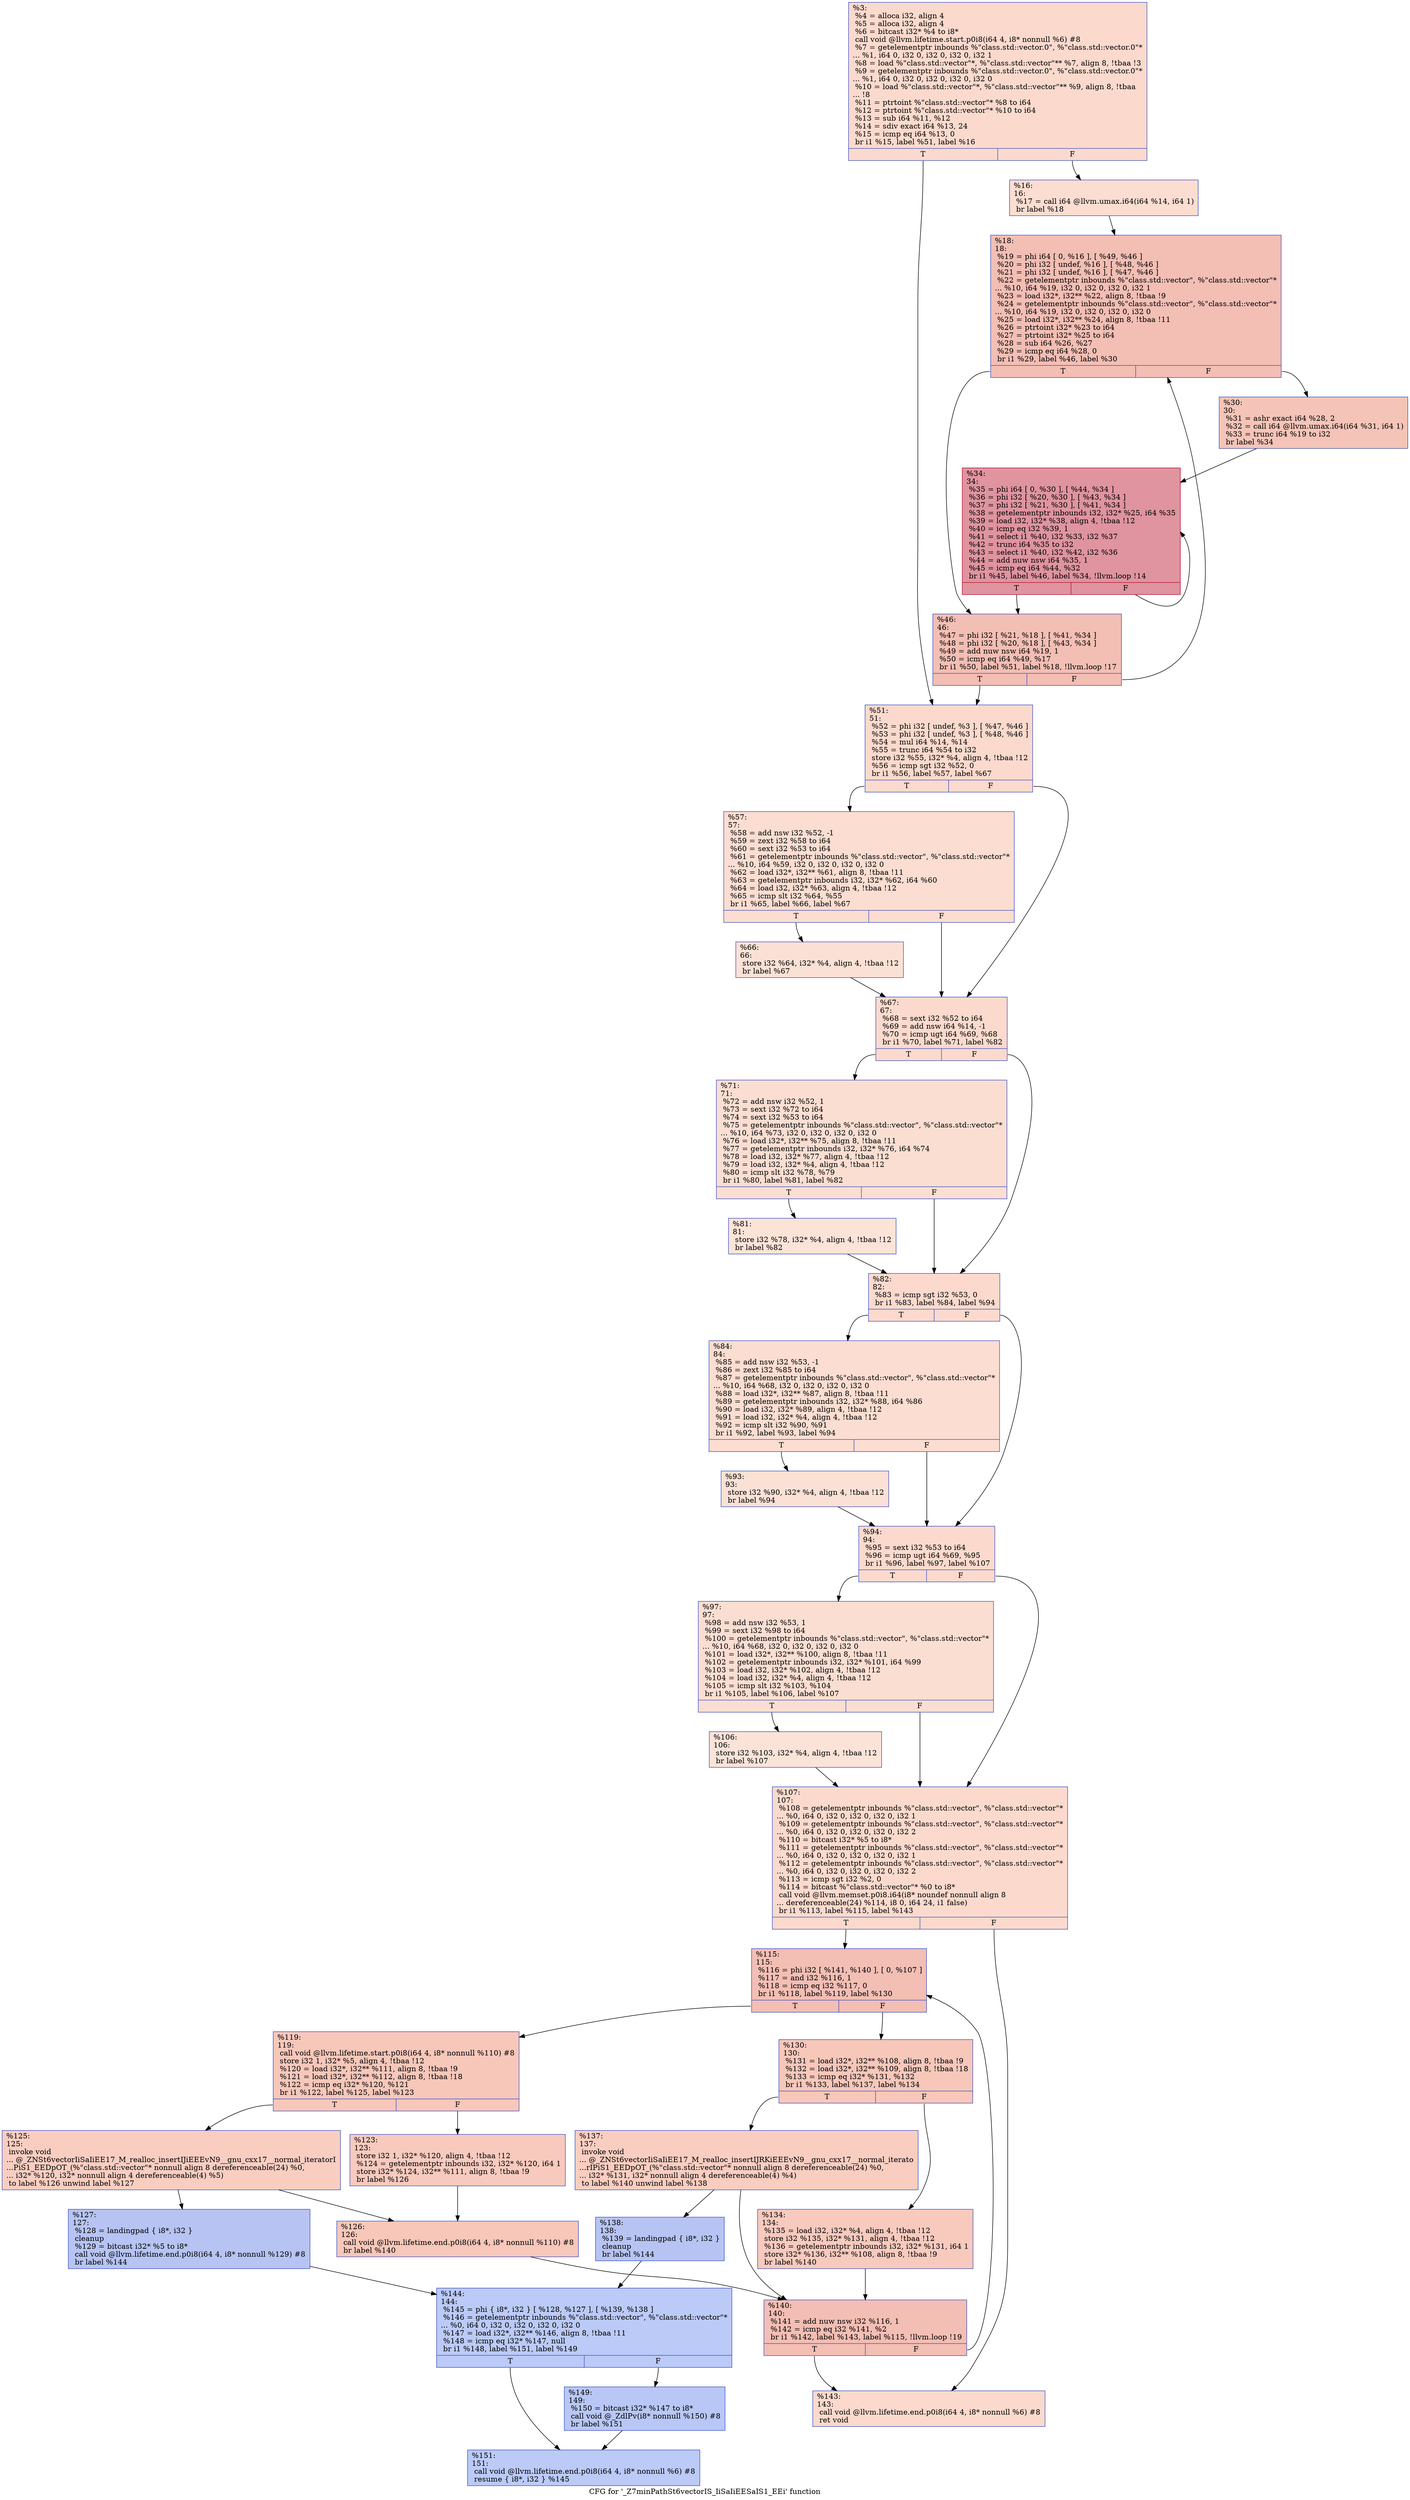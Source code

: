 digraph "CFG for '_Z7minPathSt6vectorIS_IiSaIiEESaIS1_EEi' function" {
	label="CFG for '_Z7minPathSt6vectorIS_IiSaIiEESaIS1_EEi' function";

	Node0x558b39e5a870 [shape=record,color="#3d50c3ff", style=filled, fillcolor="#f7ac8e70",label="{%3:\l  %4 = alloca i32, align 4\l  %5 = alloca i32, align 4\l  %6 = bitcast i32* %4 to i8*\l  call void @llvm.lifetime.start.p0i8(i64 4, i8* nonnull %6) #8\l  %7 = getelementptr inbounds %\"class.std::vector.0\", %\"class.std::vector.0\"*\l... %1, i64 0, i32 0, i32 0, i32 0, i32 1\l  %8 = load %\"class.std::vector\"*, %\"class.std::vector\"** %7, align 8, !tbaa !3\l  %9 = getelementptr inbounds %\"class.std::vector.0\", %\"class.std::vector.0\"*\l... %1, i64 0, i32 0, i32 0, i32 0, i32 0\l  %10 = load %\"class.std::vector\"*, %\"class.std::vector\"** %9, align 8, !tbaa\l... !8\l  %11 = ptrtoint %\"class.std::vector\"* %8 to i64\l  %12 = ptrtoint %\"class.std::vector\"* %10 to i64\l  %13 = sub i64 %11, %12\l  %14 = sdiv exact i64 %13, 24\l  %15 = icmp eq i64 %13, 0\l  br i1 %15, label %51, label %16\l|{<s0>T|<s1>F}}"];
	Node0x558b39e5a870:s0 -> Node0x558b39e5af10;
	Node0x558b39e5a870:s1 -> Node0x558b39e5c5e0;
	Node0x558b39e5c5e0 [shape=record,color="#3d50c3ff", style=filled, fillcolor="#f7b39670",label="{%16:\l16:                                               \l  %17 = call i64 @llvm.umax.i64(i64 %14, i64 1)\l  br label %18\l}"];
	Node0x558b39e5c5e0 -> Node0x558b39e5c930;
	Node0x558b39e5c930 [shape=record,color="#3d50c3ff", style=filled, fillcolor="#e36c5570",label="{%18:\l18:                                               \l  %19 = phi i64 [ 0, %16 ], [ %49, %46 ]\l  %20 = phi i32 [ undef, %16 ], [ %48, %46 ]\l  %21 = phi i32 [ undef, %16 ], [ %47, %46 ]\l  %22 = getelementptr inbounds %\"class.std::vector\", %\"class.std::vector\"*\l... %10, i64 %19, i32 0, i32 0, i32 0, i32 1\l  %23 = load i32*, i32** %22, align 8, !tbaa !9\l  %24 = getelementptr inbounds %\"class.std::vector\", %\"class.std::vector\"*\l... %10, i64 %19, i32 0, i32 0, i32 0, i32 0\l  %25 = load i32*, i32** %24, align 8, !tbaa !11\l  %26 = ptrtoint i32* %23 to i64\l  %27 = ptrtoint i32* %25 to i64\l  %28 = sub i64 %26, %27\l  %29 = icmp eq i64 %28, 0\l  br i1 %29, label %46, label %30\l|{<s0>T|<s1>F}}"];
	Node0x558b39e5c930:s0 -> Node0x558b39e5ca20;
	Node0x558b39e5c930:s1 -> Node0x558b39e5d8f0;
	Node0x558b39e5d8f0 [shape=record,color="#3d50c3ff", style=filled, fillcolor="#e97a5f70",label="{%30:\l30:                                               \l  %31 = ashr exact i64 %28, 2\l  %32 = call i64 @llvm.umax.i64(i64 %31, i64 1)\l  %33 = trunc i64 %19 to i32\l  br label %34\l}"];
	Node0x558b39e5d8f0 -> Node0x558b39e5dec0;
	Node0x558b39e5dec0 [shape=record,color="#b70d28ff", style=filled, fillcolor="#b70d2870",label="{%34:\l34:                                               \l  %35 = phi i64 [ 0, %30 ], [ %44, %34 ]\l  %36 = phi i32 [ %20, %30 ], [ %43, %34 ]\l  %37 = phi i32 [ %21, %30 ], [ %41, %34 ]\l  %38 = getelementptr inbounds i32, i32* %25, i64 %35\l  %39 = load i32, i32* %38, align 4, !tbaa !12\l  %40 = icmp eq i32 %39, 1\l  %41 = select i1 %40, i32 %33, i32 %37\l  %42 = trunc i64 %35 to i32\l  %43 = select i1 %40, i32 %42, i32 %36\l  %44 = add nuw nsw i64 %35, 1\l  %45 = icmp eq i64 %44, %32\l  br i1 %45, label %46, label %34, !llvm.loop !14\l|{<s0>T|<s1>F}}"];
	Node0x558b39e5dec0:s0 -> Node0x558b39e5ca20;
	Node0x558b39e5dec0:s1 -> Node0x558b39e5dec0;
	Node0x558b39e5ca20 [shape=record,color="#3d50c3ff", style=filled, fillcolor="#e36c5570",label="{%46:\l46:                                               \l  %47 = phi i32 [ %21, %18 ], [ %41, %34 ]\l  %48 = phi i32 [ %20, %18 ], [ %43, %34 ]\l  %49 = add nuw nsw i64 %19, 1\l  %50 = icmp eq i64 %49, %17\l  br i1 %50, label %51, label %18, !llvm.loop !17\l|{<s0>T|<s1>F}}"];
	Node0x558b39e5ca20:s0 -> Node0x558b39e5af10;
	Node0x558b39e5ca20:s1 -> Node0x558b39e5c930;
	Node0x558b39e5af10 [shape=record,color="#3d50c3ff", style=filled, fillcolor="#f7ac8e70",label="{%51:\l51:                                               \l  %52 = phi i32 [ undef, %3 ], [ %47, %46 ]\l  %53 = phi i32 [ undef, %3 ], [ %48, %46 ]\l  %54 = mul i64 %14, %14\l  %55 = trunc i64 %54 to i32\l  store i32 %55, i32* %4, align 4, !tbaa !12\l  %56 = icmp sgt i32 %52, 0\l  br i1 %56, label %57, label %67\l|{<s0>T|<s1>F}}"];
	Node0x558b39e5af10:s0 -> Node0x558b39e5f6c0;
	Node0x558b39e5af10:s1 -> Node0x558b39e5f710;
	Node0x558b39e5f6c0 [shape=record,color="#3d50c3ff", style=filled, fillcolor="#f7b39670",label="{%57:\l57:                                               \l  %58 = add nsw i32 %52, -1\l  %59 = zext i32 %58 to i64\l  %60 = sext i32 %53 to i64\l  %61 = getelementptr inbounds %\"class.std::vector\", %\"class.std::vector\"*\l... %10, i64 %59, i32 0, i32 0, i32 0, i32 0\l  %62 = load i32*, i32** %61, align 8, !tbaa !11\l  %63 = getelementptr inbounds i32, i32* %62, i64 %60\l  %64 = load i32, i32* %63, align 4, !tbaa !12\l  %65 = icmp slt i32 %64, %55\l  br i1 %65, label %66, label %67\l|{<s0>T|<s1>F}}"];
	Node0x558b39e5f6c0:s0 -> Node0x558b39e606d0;
	Node0x558b39e5f6c0:s1 -> Node0x558b39e5f710;
	Node0x558b39e606d0 [shape=record,color="#3d50c3ff", style=filled, fillcolor="#f7bca170",label="{%66:\l66:                                               \l  store i32 %64, i32* %4, align 4, !tbaa !12\l  br label %67\l}"];
	Node0x558b39e606d0 -> Node0x558b39e5f710;
	Node0x558b39e5f710 [shape=record,color="#3d50c3ff", style=filled, fillcolor="#f7ac8e70",label="{%67:\l67:                                               \l  %68 = sext i32 %52 to i64\l  %69 = add nsw i64 %14, -1\l  %70 = icmp ugt i64 %69, %68\l  br i1 %70, label %71, label %82\l|{<s0>T|<s1>F}}"];
	Node0x558b39e5f710:s0 -> Node0x558b39e60a60;
	Node0x558b39e5f710:s1 -> Node0x558b39e60ab0;
	Node0x558b39e60a60 [shape=record,color="#3d50c3ff", style=filled, fillcolor="#f7b59970",label="{%71:\l71:                                               \l  %72 = add nsw i32 %52, 1\l  %73 = sext i32 %72 to i64\l  %74 = sext i32 %53 to i64\l  %75 = getelementptr inbounds %\"class.std::vector\", %\"class.std::vector\"*\l... %10, i64 %73, i32 0, i32 0, i32 0, i32 0\l  %76 = load i32*, i32** %75, align 8, !tbaa !11\l  %77 = getelementptr inbounds i32, i32* %76, i64 %74\l  %78 = load i32, i32* %77, align 4, !tbaa !12\l  %79 = load i32, i32* %4, align 4, !tbaa !12\l  %80 = icmp slt i32 %78, %79\l  br i1 %80, label %81, label %82\l|{<s0>T|<s1>F}}"];
	Node0x558b39e60a60:s0 -> Node0x558b39e610c0;
	Node0x558b39e60a60:s1 -> Node0x558b39e60ab0;
	Node0x558b39e610c0 [shape=record,color="#3d50c3ff", style=filled, fillcolor="#f6bfa670",label="{%81:\l81:                                               \l  store i32 %78, i32* %4, align 4, !tbaa !12\l  br label %82\l}"];
	Node0x558b39e610c0 -> Node0x558b39e60ab0;
	Node0x558b39e60ab0 [shape=record,color="#3d50c3ff", style=filled, fillcolor="#f7ac8e70",label="{%82:\l82:                                               \l  %83 = icmp sgt i32 %53, 0\l  br i1 %83, label %84, label %94\l|{<s0>T|<s1>F}}"];
	Node0x558b39e60ab0:s0 -> Node0x558b39e61350;
	Node0x558b39e60ab0:s1 -> Node0x558b39e613a0;
	Node0x558b39e61350 [shape=record,color="#3d50c3ff", style=filled, fillcolor="#f7b39670",label="{%84:\l84:                                               \l  %85 = add nsw i32 %53, -1\l  %86 = zext i32 %85 to i64\l  %87 = getelementptr inbounds %\"class.std::vector\", %\"class.std::vector\"*\l... %10, i64 %68, i32 0, i32 0, i32 0, i32 0\l  %88 = load i32*, i32** %87, align 8, !tbaa !11\l  %89 = getelementptr inbounds i32, i32* %88, i64 %86\l  %90 = load i32, i32* %89, align 4, !tbaa !12\l  %91 = load i32, i32* %4, align 4, !tbaa !12\l  %92 = icmp slt i32 %90, %91\l  br i1 %92, label %93, label %94\l|{<s0>T|<s1>F}}"];
	Node0x558b39e61350:s0 -> Node0x558b39e61940;
	Node0x558b39e61350:s1 -> Node0x558b39e613a0;
	Node0x558b39e61940 [shape=record,color="#3d50c3ff", style=filled, fillcolor="#f7bca170",label="{%93:\l93:                                               \l  store i32 %90, i32* %4, align 4, !tbaa !12\l  br label %94\l}"];
	Node0x558b39e61940 -> Node0x558b39e613a0;
	Node0x558b39e613a0 [shape=record,color="#3d50c3ff", style=filled, fillcolor="#f7ac8e70",label="{%94:\l94:                                               \l  %95 = sext i32 %53 to i64\l  %96 = icmp ugt i64 %69, %95\l  br i1 %96, label %97, label %107\l|{<s0>T|<s1>F}}"];
	Node0x558b39e613a0:s0 -> Node0x558b39e61c40;
	Node0x558b39e613a0:s1 -> Node0x558b39e61c90;
	Node0x558b39e61c40 [shape=record,color="#3d50c3ff", style=filled, fillcolor="#f7b59970",label="{%97:\l97:                                               \l  %98 = add nsw i32 %53, 1\l  %99 = sext i32 %98 to i64\l  %100 = getelementptr inbounds %\"class.std::vector\", %\"class.std::vector\"*\l... %10, i64 %68, i32 0, i32 0, i32 0, i32 0\l  %101 = load i32*, i32** %100, align 8, !tbaa !11\l  %102 = getelementptr inbounds i32, i32* %101, i64 %99\l  %103 = load i32, i32* %102, align 4, !tbaa !12\l  %104 = load i32, i32* %4, align 4, !tbaa !12\l  %105 = icmp slt i32 %103, %104\l  br i1 %105, label %106, label %107\l|{<s0>T|<s1>F}}"];
	Node0x558b39e61c40:s0 -> Node0x558b39e62230;
	Node0x558b39e61c40:s1 -> Node0x558b39e61c90;
	Node0x558b39e62230 [shape=record,color="#3d50c3ff", style=filled, fillcolor="#f6bfa670",label="{%106:\l106:                                              \l  store i32 %103, i32* %4, align 4, !tbaa !12\l  br label %107\l}"];
	Node0x558b39e62230 -> Node0x558b39e61c90;
	Node0x558b39e61c90 [shape=record,color="#3d50c3ff", style=filled, fillcolor="#f7ac8e70",label="{%107:\l107:                                              \l  %108 = getelementptr inbounds %\"class.std::vector\", %\"class.std::vector\"*\l... %0, i64 0, i32 0, i32 0, i32 0, i32 1\l  %109 = getelementptr inbounds %\"class.std::vector\", %\"class.std::vector\"*\l... %0, i64 0, i32 0, i32 0, i32 0, i32 2\l  %110 = bitcast i32* %5 to i8*\l  %111 = getelementptr inbounds %\"class.std::vector\", %\"class.std::vector\"*\l... %0, i64 0, i32 0, i32 0, i32 0, i32 1\l  %112 = getelementptr inbounds %\"class.std::vector\", %\"class.std::vector\"*\l... %0, i64 0, i32 0, i32 0, i32 0, i32 2\l  %113 = icmp sgt i32 %2, 0\l  %114 = bitcast %\"class.std::vector\"* %0 to i8*\l  call void @llvm.memset.p0i8.i64(i8* noundef nonnull align 8\l... dereferenceable(24) %114, i8 0, i64 24, i1 false)\l  br i1 %113, label %115, label %143\l|{<s0>T|<s1>F}}"];
	Node0x558b39e61c90:s0 -> Node0x558b39e62d30;
	Node0x558b39e61c90:s1 -> Node0x558b39e62d80;
	Node0x558b39e62d30 [shape=record,color="#3d50c3ff", style=filled, fillcolor="#e36c5570",label="{%115:\l115:                                              \l  %116 = phi i32 [ %141, %140 ], [ 0, %107 ]\l  %117 = and i32 %116, 1\l  %118 = icmp eq i32 %117, 0\l  br i1 %118, label %119, label %130\l|{<s0>T|<s1>F}}"];
	Node0x558b39e62d30:s0 -> Node0x558b39e630a0;
	Node0x558b39e62d30:s1 -> Node0x558b39e630f0;
	Node0x558b39e630a0 [shape=record,color="#3d50c3ff", style=filled, fillcolor="#ec7f6370",label="{%119:\l119:                                              \l  call void @llvm.lifetime.start.p0i8(i64 4, i8* nonnull %110) #8\l  store i32 1, i32* %5, align 4, !tbaa !12\l  %120 = load i32*, i32** %111, align 8, !tbaa !9\l  %121 = load i32*, i32** %112, align 8, !tbaa !18\l  %122 = icmp eq i32* %120, %121\l  br i1 %122, label %125, label %123\l|{<s0>T|<s1>F}}"];
	Node0x558b39e630a0:s0 -> Node0x558b39e63cb0;
	Node0x558b39e630a0:s1 -> Node0x558b39e63d40;
	Node0x558b39e63d40 [shape=record,color="#3d50c3ff", style=filled, fillcolor="#ef886b70",label="{%123:\l123:                                              \l  store i32 1, i32* %120, align 4, !tbaa !12\l  %124 = getelementptr inbounds i32, i32* %120, i64 1\l  store i32* %124, i32** %111, align 8, !tbaa !9\l  br label %126\l}"];
	Node0x558b39e63d40 -> Node0x558b39e64040;
	Node0x558b39e63cb0 [shape=record,color="#3d50c3ff", style=filled, fillcolor="#f2907270",label="{%125:\l125:                                              \l  invoke void\l... @_ZNSt6vectorIiSaIiEE17_M_realloc_insertIJiEEEvN9__gnu_cxx17__normal_iteratorI\l...PiS1_EEDpOT_(%\"class.std::vector\"* nonnull align 8 dereferenceable(24) %0,\l... i32* %120, i32* nonnull align 4 dereferenceable(4) %5)\l          to label %126 unwind label %127\l}"];
	Node0x558b39e63cb0 -> Node0x558b39e64040;
	Node0x558b39e63cb0 -> Node0x558b39e64210;
	Node0x558b39e64040 [shape=record,color="#3d50c3ff", style=filled, fillcolor="#ec7f6370",label="{%126:\l126:                                              \l  call void @llvm.lifetime.end.p0i8(i64 4, i8* nonnull %110) #8\l  br label %140\l}"];
	Node0x558b39e64040 -> Node0x558b39e62e80;
	Node0x558b39e64210 [shape=record,color="#3d50c3ff", style=filled, fillcolor="#5b7ae570",label="{%127:\l127:                                              \l  %128 = landingpad \{ i8*, i32 \}\l          cleanup\l  %129 = bitcast i32* %5 to i8*\l  call void @llvm.lifetime.end.p0i8(i64 4, i8* nonnull %129) #8\l  br label %144\l}"];
	Node0x558b39e64210 -> Node0x558b39e65210;
	Node0x558b39e630f0 [shape=record,color="#3d50c3ff", style=filled, fillcolor="#ec7f6370",label="{%130:\l130:                                              \l  %131 = load i32*, i32** %108, align 8, !tbaa !9\l  %132 = load i32*, i32** %109, align 8, !tbaa !18\l  %133 = icmp eq i32* %131, %132\l  br i1 %133, label %137, label %134\l|{<s0>T|<s1>F}}"];
	Node0x558b39e630f0:s0 -> Node0x558b39e65a50;
	Node0x558b39e630f0:s1 -> Node0x558b39e65aa0;
	Node0x558b39e65aa0 [shape=record,color="#3d50c3ff", style=filled, fillcolor="#ef886b70",label="{%134:\l134:                                              \l  %135 = load i32, i32* %4, align 4, !tbaa !12\l  store i32 %135, i32* %131, align 4, !tbaa !12\l  %136 = getelementptr inbounds i32, i32* %131, i64 1\l  store i32* %136, i32** %108, align 8, !tbaa !9\l  br label %140\l}"];
	Node0x558b39e65aa0 -> Node0x558b39e62e80;
	Node0x558b39e65a50 [shape=record,color="#3d50c3ff", style=filled, fillcolor="#f2907270",label="{%137:\l137:                                              \l  invoke void\l... @_ZNSt6vectorIiSaIiEE17_M_realloc_insertIJRKiEEEvN9__gnu_cxx17__normal_iterato\l...rIPiS1_EEDpOT_(%\"class.std::vector\"* nonnull align 8 dereferenceable(24) %0,\l... i32* %131, i32* nonnull align 4 dereferenceable(4) %4)\l          to label %140 unwind label %138\l}"];
	Node0x558b39e65a50 -> Node0x558b39e62e80;
	Node0x558b39e65a50 -> Node0x558b39e65eb0;
	Node0x558b39e65eb0 [shape=record,color="#3d50c3ff", style=filled, fillcolor="#5b7ae570",label="{%138:\l138:                                              \l  %139 = landingpad \{ i8*, i32 \}\l          cleanup\l  br label %144\l}"];
	Node0x558b39e65eb0 -> Node0x558b39e65210;
	Node0x558b39e62e80 [shape=record,color="#3d50c3ff", style=filled, fillcolor="#e36c5570",label="{%140:\l140:                                              \l  %141 = add nuw nsw i32 %116, 1\l  %142 = icmp eq i32 %141, %2\l  br i1 %142, label %143, label %115, !llvm.loop !19\l|{<s0>T|<s1>F}}"];
	Node0x558b39e62e80:s0 -> Node0x558b39e62d80;
	Node0x558b39e62e80:s1 -> Node0x558b39e62d30;
	Node0x558b39e62d80 [shape=record,color="#3d50c3ff", style=filled, fillcolor="#f7ac8e70",label="{%143:\l143:                                              \l  call void @llvm.lifetime.end.p0i8(i64 4, i8* nonnull %6) #8\l  ret void\l}"];
	Node0x558b39e65210 [shape=record,color="#3d50c3ff", style=filled, fillcolor="#6687ed70",label="{%144:\l144:                                              \l  %145 = phi \{ i8*, i32 \} [ %128, %127 ], [ %139, %138 ]\l  %146 = getelementptr inbounds %\"class.std::vector\", %\"class.std::vector\"*\l... %0, i64 0, i32 0, i32 0, i32 0, i32 0\l  %147 = load i32*, i32** %146, align 8, !tbaa !11\l  %148 = icmp eq i32* %147, null\l  br i1 %148, label %151, label %149\l|{<s0>T|<s1>F}}"];
	Node0x558b39e65210:s0 -> Node0x558b39e66900;
	Node0x558b39e65210:s1 -> Node0x558b39e66950;
	Node0x558b39e66950 [shape=record,color="#3d50c3ff", style=filled, fillcolor="#5f7fe870",label="{%149:\l149:                                              \l  %150 = bitcast i32* %147 to i8*\l  call void @_ZdlPv(i8* nonnull %150) #8\l  br label %151\l}"];
	Node0x558b39e66950 -> Node0x558b39e66900;
	Node0x558b39e66900 [shape=record,color="#3d50c3ff", style=filled, fillcolor="#6687ed70",label="{%151:\l151:                                              \l  call void @llvm.lifetime.end.p0i8(i64 4, i8* nonnull %6) #8\l  resume \{ i8*, i32 \} %145\l}"];
}

